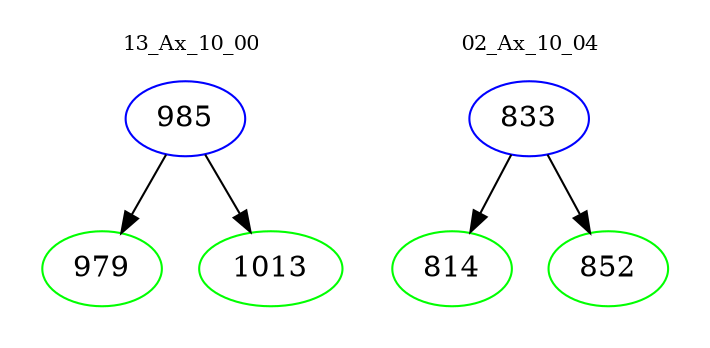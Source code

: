 digraph{
subgraph cluster_0 {
color = white
label = "13_Ax_10_00";
fontsize=10;
T0_985 [label="985", color="blue"]
T0_985 -> T0_979 [color="black"]
T0_979 [label="979", color="green"]
T0_985 -> T0_1013 [color="black"]
T0_1013 [label="1013", color="green"]
}
subgraph cluster_1 {
color = white
label = "02_Ax_10_04";
fontsize=10;
T1_833 [label="833", color="blue"]
T1_833 -> T1_814 [color="black"]
T1_814 [label="814", color="green"]
T1_833 -> T1_852 [color="black"]
T1_852 [label="852", color="green"]
}
}
